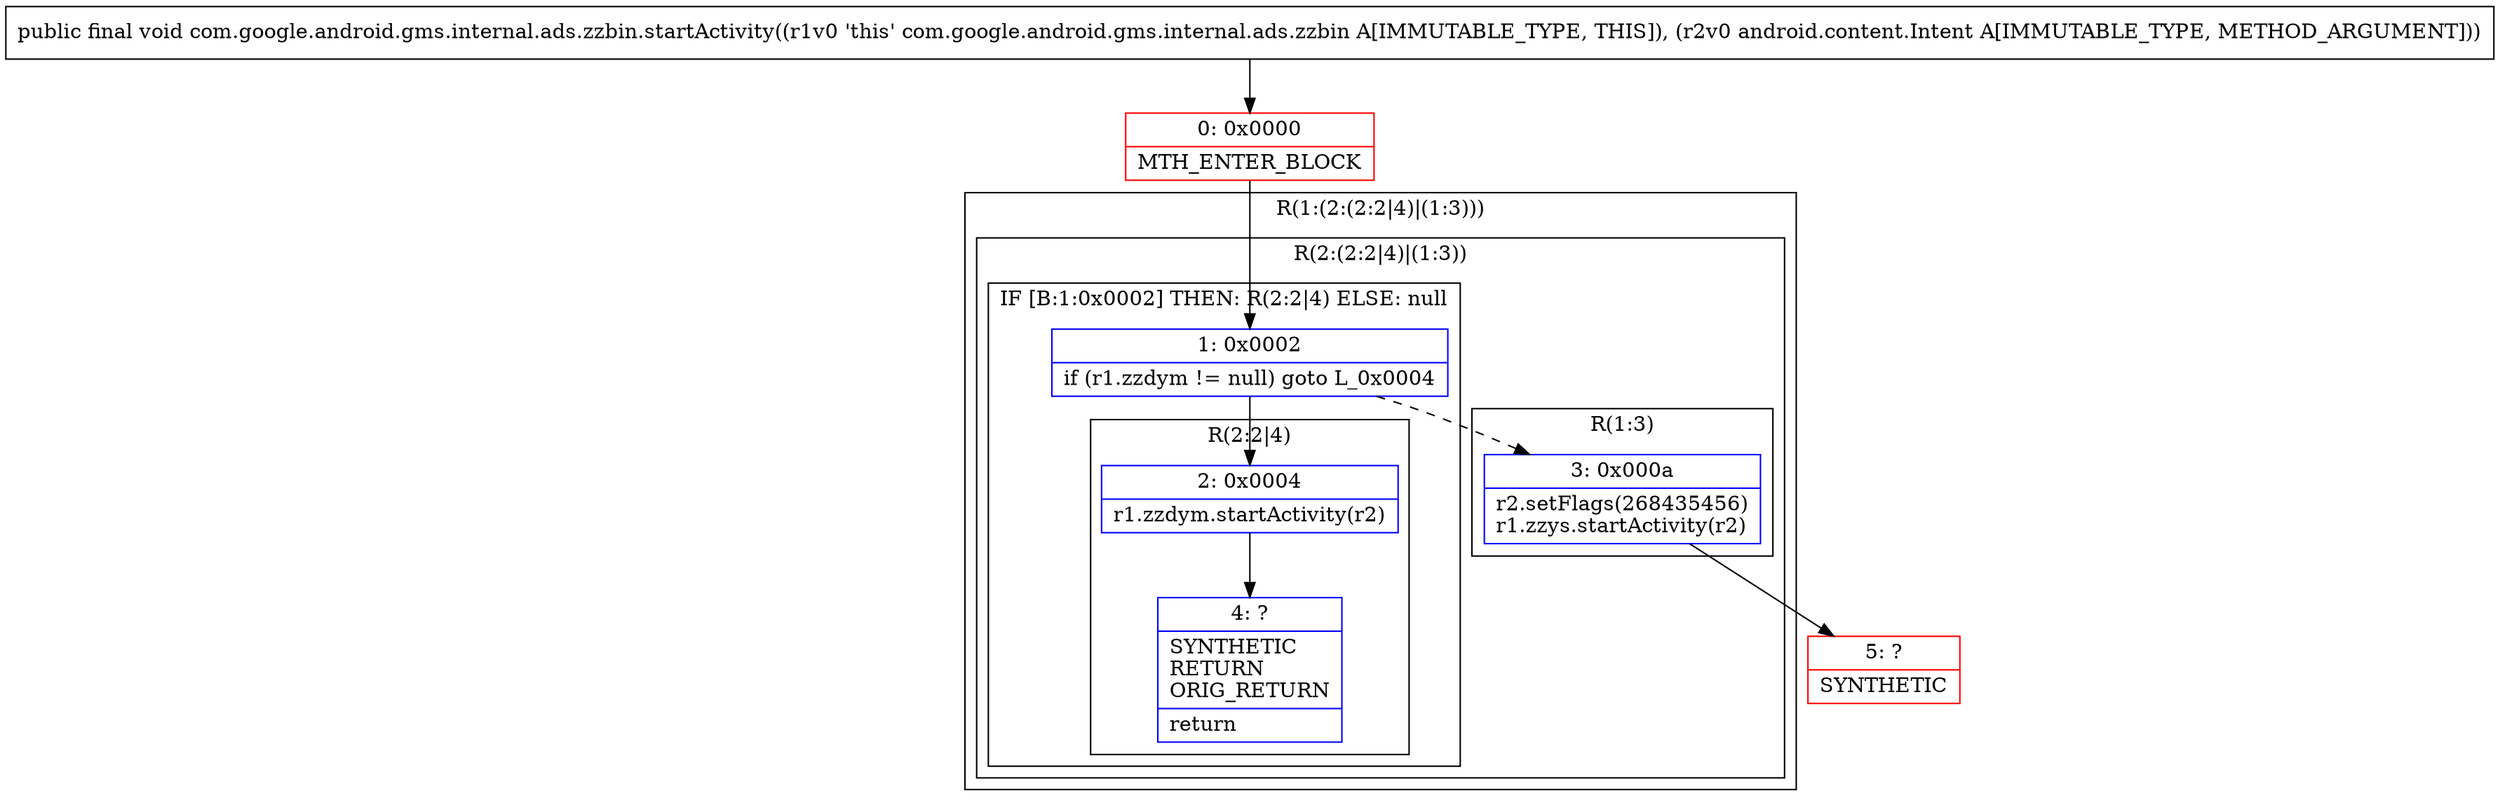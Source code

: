 digraph "CFG forcom.google.android.gms.internal.ads.zzbin.startActivity(Landroid\/content\/Intent;)V" {
subgraph cluster_Region_251285809 {
label = "R(1:(2:(2:2|4)|(1:3)))";
node [shape=record,color=blue];
subgraph cluster_Region_1608256806 {
label = "R(2:(2:2|4)|(1:3))";
node [shape=record,color=blue];
subgraph cluster_IfRegion_260921416 {
label = "IF [B:1:0x0002] THEN: R(2:2|4) ELSE: null";
node [shape=record,color=blue];
Node_1 [shape=record,label="{1\:\ 0x0002|if (r1.zzdym != null) goto L_0x0004\l}"];
subgraph cluster_Region_1750103086 {
label = "R(2:2|4)";
node [shape=record,color=blue];
Node_2 [shape=record,label="{2\:\ 0x0004|r1.zzdym.startActivity(r2)\l}"];
Node_4 [shape=record,label="{4\:\ ?|SYNTHETIC\lRETURN\lORIG_RETURN\l|return\l}"];
}
}
subgraph cluster_Region_889181132 {
label = "R(1:3)";
node [shape=record,color=blue];
Node_3 [shape=record,label="{3\:\ 0x000a|r2.setFlags(268435456)\lr1.zzys.startActivity(r2)\l}"];
}
}
}
Node_0 [shape=record,color=red,label="{0\:\ 0x0000|MTH_ENTER_BLOCK\l}"];
Node_5 [shape=record,color=red,label="{5\:\ ?|SYNTHETIC\l}"];
MethodNode[shape=record,label="{public final void com.google.android.gms.internal.ads.zzbin.startActivity((r1v0 'this' com.google.android.gms.internal.ads.zzbin A[IMMUTABLE_TYPE, THIS]), (r2v0 android.content.Intent A[IMMUTABLE_TYPE, METHOD_ARGUMENT])) }"];
MethodNode -> Node_0;
Node_1 -> Node_2;
Node_1 -> Node_3[style=dashed];
Node_2 -> Node_4;
Node_3 -> Node_5;
Node_0 -> Node_1;
}


